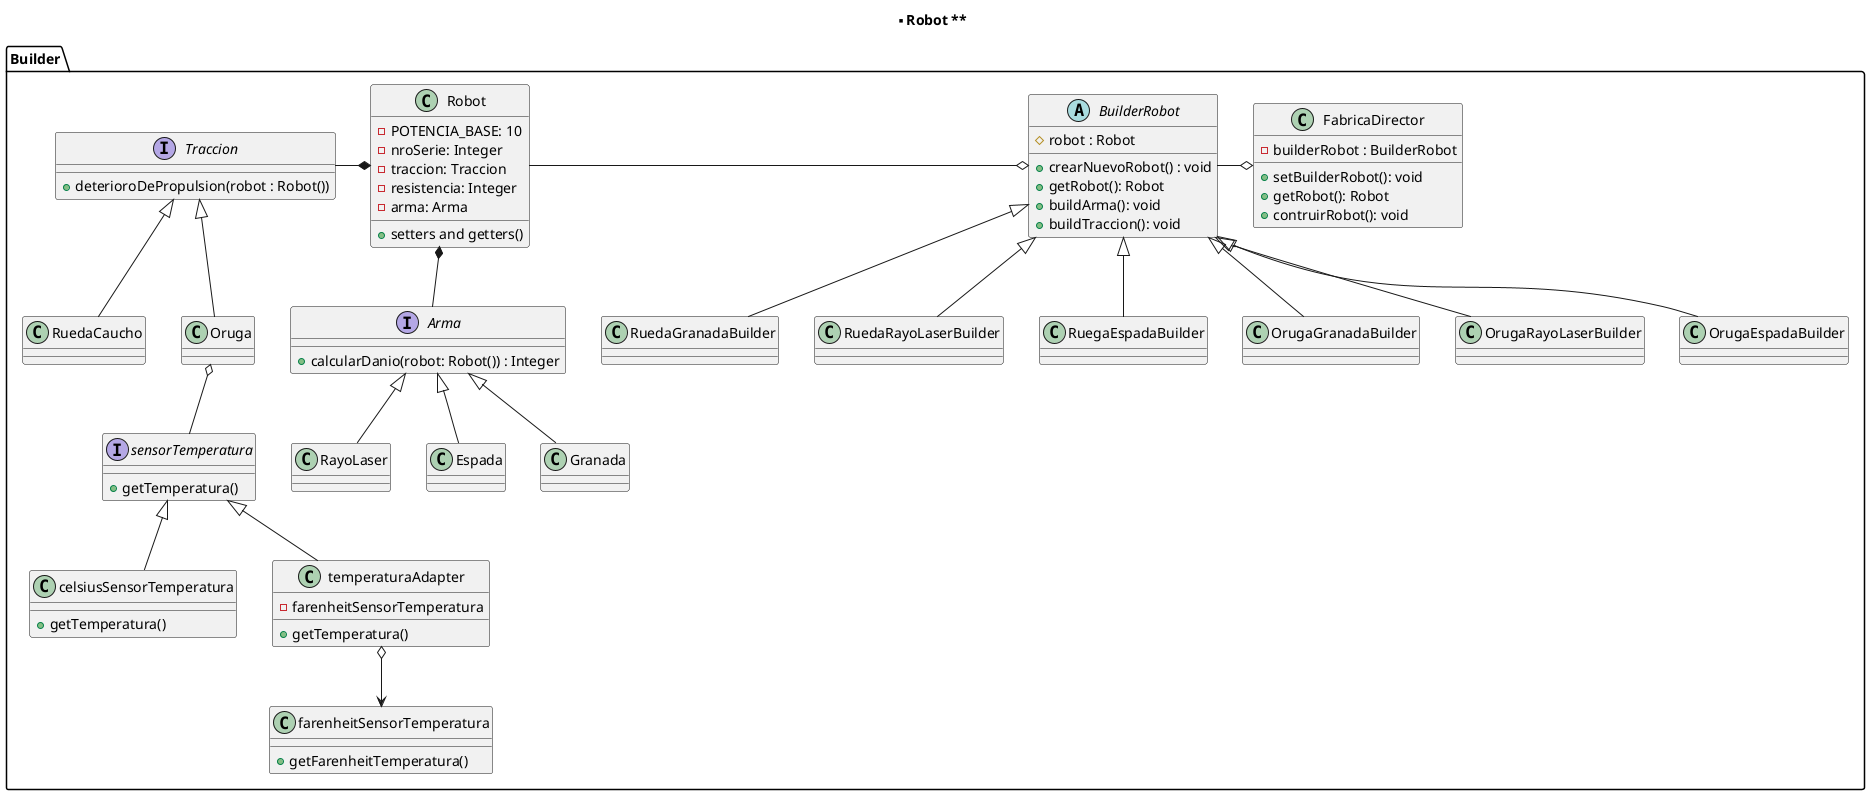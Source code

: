 @startuml

title ** Robot **

package Builder {
  class Robot{
     - POTENCIA_BASE: 10
     - nroSerie: Integer 
     - traccion: Traccion
     - resistencia: Integer 
     - arma: Arma

     + setters and getters()
  }
  
  abstract class BuilderRobot{
     # robot : Robot 
     + crearNuevoRobot() : void 
     + getRobot(): Robot
     + buildArma(): void  
     + buildTraccion(): void 
  }

  class FabricaDirector{
    - builderRobot : BuilderRobot
    + setBuilderRobot(): void
    + getRobot(): Robot
    + contruirRobot(): void 
  }

  interface Arma{
     + calcularDanio(robot: Robot()) : Integer
  }
  
  class Granada{}
  class RayoLaser{}
  class Espada{}
  
  interface Traccion{
    + deterioroDePropulsion(robot : Robot())
  }

  class Oruga{}
  class RuedaCaucho{}

  class OrugaGranadaBuilder{}
  class OrugaRayoLaserBuilder{}
  class OrugaEspadaBuilder{}
  class RuedaGranadaBuilder{}
  class RuedaRayoLaserBuilder{}
  class RuegaEspadaBuilder{}

  interface sensorTemperatura{
    + getTemperatura()
  }

  class celsiusSensorTemperatura{
    + getTemperatura()
  }
  class farenheitSensorTemperatura{
    + getFarenheitTemperatura()
  }
  class temperaturaAdapter{
    - farenheitSensorTemperatura
    + getTemperatura()
  }
}
'Relaciones

  Robot -r-o BuilderRobot
  BuilderRobot -r-o FabricaDirector

  Robot *-d- Arma
  Arma <|-- Granada
  Arma <|-- RayoLaser
  Arma <|-- Espada
  
  Robot *-l- Traccion
  Traccion <|-- Oruga
  Traccion <|-- RuedaCaucho 

  BuilderRobot <|-- OrugaGranadaBuilder
  BuilderRobot <|-- OrugaRayoLaserBuilder
  BuilderRobot <|-- OrugaEspadaBuilder
  BuilderRobot <|-- RuedaGranadaBuilder
  BuilderRobot <|-- RuedaRayoLaserBuilder
  BuilderRobot <|-- RuegaEspadaBuilder

  Oruga o-- sensorTemperatura

  sensorTemperatura <|-- celsiusSensorTemperatura
  sensorTemperatura <|-- temperaturaAdapter
  temperaturaAdapter o--> farenheitSensorTemperatura
@enduml